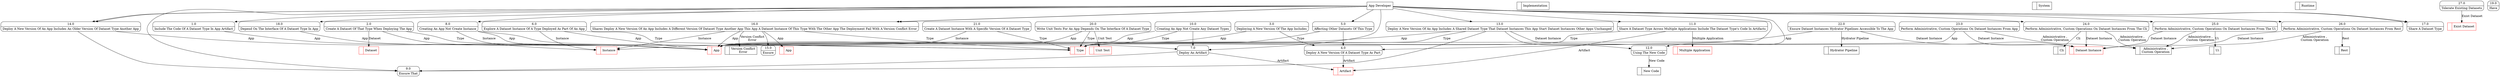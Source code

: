 digraph dfd2{ 
node[shape=record]
200 [label="<f0>  |<f1> Dataset " color=red];
201 [label="<f0>  |<f1> App " color=red];
202 [label="<f0>  |<f1> Type " color=red];
203 [label="<f0>  |<f1> Dataset Instance " color=red];
204 [label="<f0>  |<f1> Artifact " color=red];
205 [label="<f0>  |<f1> Instance " color=red];
206 [label="<f0>  |<f1> Multiple Application " color=red];
207 [label="<f0>  |<f1> App " color=red];
208 [label="<f0>  |<f1> New Code " ];
209 [label="<f0>  |<f1> Version Conflict\nError " ];
210 [label="<f0>  |<f1> Implementation " ];
211 [label="<f0>  |<f1> System " ];
212 [label="<f0>  |<f1> Runtime " ];
213 [label="<f0>  |<f1> Ui " ];
214 [label="<f0>  |<f1> Administrative ,\nCustom Operation " ];
215 [label="<f0>  |<f1> Cli " ];
216 [label="<f0>  |<f1> Rest " ];
217 [label="<f0>  |<f1> Exist Dataset " color=red];
218 [label="<f0>  |<f1> Unit Test " color=red];
219 [label="<f0>  |<f1> Hydrator Pipeline " ];
220 [label="App Developer" shape=box];
221 [label="{<f0> 1.0|<f1> Include The Code Of A Dataset Type In App Artifact }" shape=Mrecord];
222 [label="{<f0> 2.0|<f1> Create A Dataset Of That Type When Deploying The App }" shape=Mrecord];
223 [label="{<f0> 3.0|<f1> Deploying A New Version Of The App Includes }" shape=Mrecord];
224 [label="{<f0> 4.0|<f1> Deploy A New Version Of A Dataset Type As Part }" shape=Mrecord];
225 [label="{<f0> 5.0|<f1> Affecting Other Datasets Of This Type }" shape=Mrecord];
226 [label="{<f0> 6.0|<f1> Explore A Dataset Instance Of A Type Deployed As Part Of An App }" shape=Mrecord];
227 [label="{<f0> 7.0|<f1> Deploy An Artifact }" shape=Mrecord];
228 [label="{<f0> 8.0|<f1> Creating An App Not Create Instance }" shape=Mrecord];
229 [label="{<f0> 9.0|<f1> Ensure That }" shape=Mrecord];
230 [label="{<f0> 10.0|<f1> Creating An App Not Create Any Dataset Types }" shape=Mrecord];
231 [label="{<f0> 11.0|<f1> Share A Dataset Type Across Multiple Applications Include The Dataset Type's Code In Artifacts }" shape=Mrecord];
232 [label="{<f0> 12.0|<f1> Using The New Code }" shape=Mrecord];
233 [label="{<f0> 13.0|<f1> Deploy A New Version Of An App Includes A Shared Dataset Type That Dataset Instances This App Start Dataset Instances Other Apps Unchanged }" shape=Mrecord];
234 [label="{<f0> 14.0|<f1> Deploy A New Version Of An App Includes An Older Version Of Dataset Type Another App }" shape=Mrecord];
235 [label="{<f0> 15.0|<f1> Ensure }" shape=Mrecord];
236 [label="{<f0> 16.0|<f1> Shares Deploy A New Version Of An App Includes A Different Version Of Dataset Type Another App This App A Dataset Instance Of This Type With The Other App The Deployment Fail With A Version Conflict Error }" shape=Mrecord];
237 [label="{<f0> 17.0|<f1> Share A Dataset Type }" shape=Mrecord];
238 [label="{<f0> 18.0|<f1> Depend On The Interface Of A Dataset Type In App }" shape=Mrecord];
239 [label="{<f0> 19.0|<f1> Have }" shape=Mrecord];
240 [label="{<f0> 20.0|<f1> Write Unit Tests For An App Depends On The Interface Of A Dataset Type }" shape=Mrecord];
241 [label="{<f0> 21.0|<f1> Create A Dataset Instance With A Specific Version Of A Dataset Type }" shape=Mrecord];
242 [label="{<f0> 22.0|<f1> Ensure Dataset Instances Hydrator Pipelines Accessible To The App }" shape=Mrecord];
243 [label="{<f0> 23.0|<f1> Perform Administrative, Custom Operations On Dataset Instances From App }" shape=Mrecord];
244 [label="{<f0> 24.0|<f1> Perform Administrative, Custom Operations On Dataset Instances From The Cli }" shape=Mrecord];
245 [label="{<f0> 25.0|<f1> Perform Administrative, Custom Operations On Dataset Instances From The Ui }" shape=Mrecord];
246 [label="{<f0> 26.0|<f1> Perform Administrative, Custom Operations On Dataset Instances From Rest }" shape=Mrecord];
247 [label="{<f0> 27.0|<f1> Tolerate Existing Datasets }" shape=Mrecord];
220 -> 221
220 -> 224
220 -> 225
220 -> 227
220 -> 228
220 -> 229
220 -> 231
220 -> 232
220 -> 233
220 -> 234
220 -> 234
220 -> 236
220 -> 236
220 -> 237
220 -> 237
220 -> 238
220 -> 244
220 -> 245
220 -> 246
221 -> 201 [label="App"]
222 -> 200 [label="Dataset"]
222 -> 202 [label="Type"]
222 -> 201 [label="App"]
223 -> 224
223 -> 201 [label="App"]
224 -> 204 [label="Artifact"]
225 -> 224
225 -> 202 [label="Type"]
226 -> 201 [label="App"]
226 -> 202 [label="Type"]
226 -> 205 [label="Instance"]
227 -> 229
227 -> 204 [label="Artifact"]
228 -> 227
228 -> 205 [label="Instance"]
228 -> 201 [label="App"]
230 -> 227
230 -> 201 [label="App"]
230 -> 202 [label="Type"]
231 -> 206 [label="Multiple Application"]
231 -> 204 [label="Artifact"]
231 -> 202 [label="Type"]
232 -> 208 [label="New Code"]
233 -> 229
233 -> 232
233 -> 203 [label="Dataset Instance"]
233 -> 201 [label="App"]
233 -> 202 [label="Type"]
234 -> 229
234 -> 201 [label="App"]
236 -> 235
236 -> 209 [label="Version Conflict\nError"]
236 -> 201 [label="App"]
236 -> 202 [label="Type"]
236 -> 207 [label="App"]
236 -> 205 [label="Instance"]
238 -> 201 [label="App"]
240 -> 218 [label="Unit Test"]
240 -> 201 [label="App"]
240 -> 202 [label="Type"]
241 -> 202 [label="Type"]
241 -> 205 [label="Instance"]
242 -> 201 [label="App"]
242 -> 203 [label="Dataset Instance"]
243 -> 214 [label="Administrative ,\nCustom Operation"]
243 -> 201 [label="App"]
243 -> 203 [label="Dataset Instance"]
244 -> 215 [label="Cli"]
244 -> 203 [label="Dataset Instance"]
244 -> 214 [label="Administrative ,\nCustom Operation"]
245 -> 213 [label="Ui"]
245 -> 203 [label="Dataset Instance"]
245 -> 214 [label="Administrative ,\nCustom Operation"]
246 -> 216 [label="Rest"]
246 -> 203 [label="Dataset Instance"]
246 -> 214 [label="Administrative ,\nCustom Operation"]
247 -> 217 [label="Exist Dataset"]
242 -> 219 [label="Hydrator Pipeline"]
}